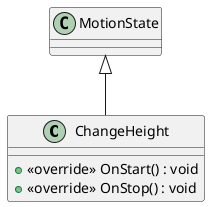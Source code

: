 @startuml
class ChangeHeight {
    + <<override>> OnStart() : void
    + <<override>> OnStop() : void
}
MotionState <|-- ChangeHeight
@enduml
